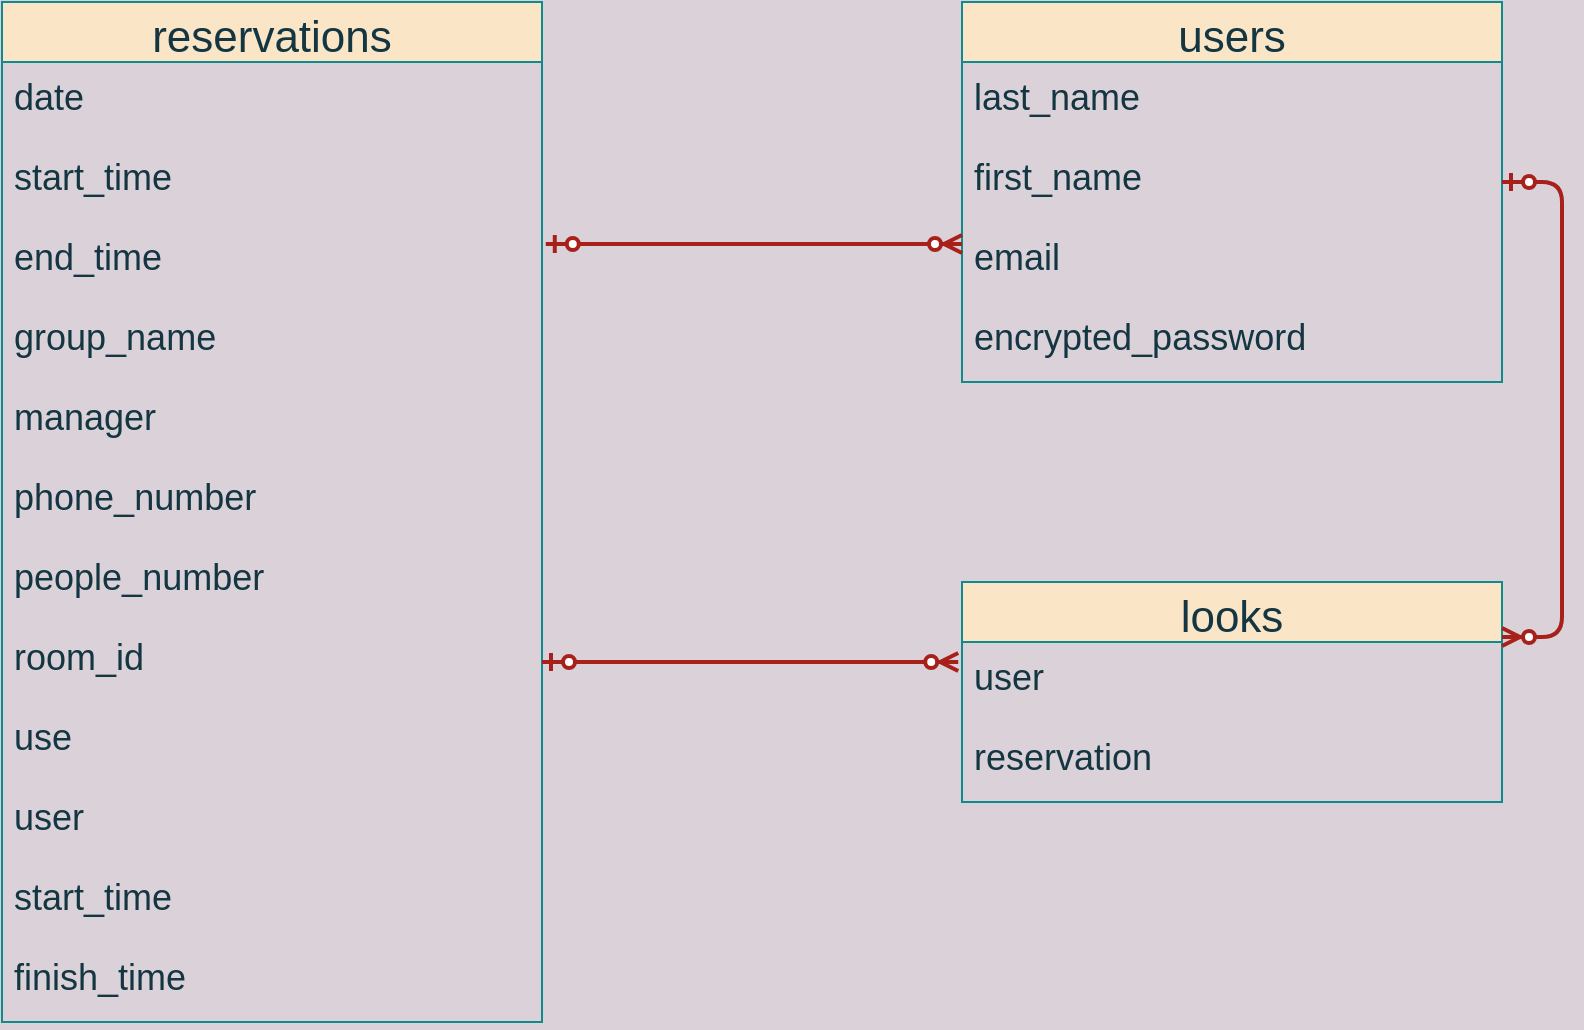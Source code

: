 <mxfile>
    <diagram id="V0sVcFjTYdBYmJDRwtOW" name="ページ1">
        <mxGraphModel dx="795" dy="800" grid="1" gridSize="10" guides="1" tooltips="1" connect="1" arrows="1" fold="1" page="0" pageScale="1" pageWidth="827" pageHeight="1169" background="#DAD2D8" math="0" shadow="0">
            <root>
                <mxCell id="0"/>
                <mxCell id="1" parent="0"/>
                <mxCell id="2" value="users" style="swimlane;fontStyle=0;childLayout=stackLayout;horizontal=1;startSize=30;horizontalStack=0;resizeParent=1;resizeParentMax=0;resizeLast=0;collapsible=1;marginBottom=0;align=center;fontSize=22;fillColor=#FAE5C7;strokeColor=#0F8B8D;fontColor=#143642;spacing=4;glass=0;" parent="1" vertex="1">
                    <mxGeometry x="540" y="240" width="270" height="190" as="geometry"/>
                </mxCell>
                <mxCell id="3" value="last_name" style="text;strokeColor=none;fillColor=none;spacingLeft=4;spacingRight=4;overflow=hidden;rotatable=0;points=[[0,0.5],[1,0.5]];portConstraint=eastwest;fontSize=18;fontColor=#143642;" parent="2" vertex="1">
                    <mxGeometry y="30" width="270" height="40" as="geometry"/>
                </mxCell>
                <mxCell id="4" value="first_name" style="text;strokeColor=none;fillColor=none;spacingLeft=4;spacingRight=4;overflow=hidden;rotatable=0;points=[[0,0.5],[1,0.5]];portConstraint=eastwest;fontSize=18;fontColor=#143642;" parent="2" vertex="1">
                    <mxGeometry y="70" width="270" height="40" as="geometry"/>
                </mxCell>
                <mxCell id="6" value="email" style="text;strokeColor=none;fillColor=none;spacingLeft=4;spacingRight=4;overflow=hidden;rotatable=0;points=[[0,0.5],[1,0.5]];portConstraint=eastwest;fontSize=18;fontColor=#143642;" parent="2" vertex="1">
                    <mxGeometry y="110" width="270" height="40" as="geometry"/>
                </mxCell>
                <mxCell id="5" value="encrypted_password" style="text;strokeColor=none;fillColor=none;spacingLeft=4;spacingRight=4;overflow=hidden;rotatable=0;points=[[0,0.5],[1,0.5]];portConstraint=eastwest;fontSize=18;fontColor=#143642;" parent="2" vertex="1">
                    <mxGeometry y="150" width="270" height="40" as="geometry"/>
                </mxCell>
                <mxCell id="8" value="reservations" style="swimlane;fontStyle=0;childLayout=stackLayout;horizontal=1;startSize=30;horizontalStack=0;resizeParent=1;resizeParentMax=0;resizeLast=0;collapsible=1;marginBottom=0;align=center;fontSize=22;fillColor=#FAE5C7;strokeColor=#0F8B8D;fontColor=#143642;spacing=4;glass=0;" parent="1" vertex="1">
                    <mxGeometry x="60" y="240" width="270" height="510" as="geometry"/>
                </mxCell>
                <mxCell id="9" value="date" style="text;strokeColor=none;fillColor=none;spacingLeft=4;spacingRight=4;overflow=hidden;rotatable=0;points=[[0,0.5],[1,0.5]];portConstraint=eastwest;fontSize=18;fontColor=#143642;" parent="8" vertex="1">
                    <mxGeometry y="30" width="270" height="40" as="geometry"/>
                </mxCell>
                <mxCell id="10" value="start_time" style="text;strokeColor=none;fillColor=none;spacingLeft=4;spacingRight=4;overflow=hidden;rotatable=0;points=[[0,0.5],[1,0.5]];portConstraint=eastwest;fontSize=18;fontColor=#143642;" parent="8" vertex="1">
                    <mxGeometry y="70" width="270" height="40" as="geometry"/>
                </mxCell>
                <mxCell id="11" value="end_time" style="text;strokeColor=none;fillColor=none;spacingLeft=4;spacingRight=4;overflow=hidden;rotatable=0;points=[[0,0.5],[1,0.5]];portConstraint=eastwest;fontSize=18;fontColor=#143642;" parent="8" vertex="1">
                    <mxGeometry y="110" width="270" height="40" as="geometry"/>
                </mxCell>
                <mxCell id="13" value="group_name" style="text;strokeColor=none;fillColor=none;spacingLeft=4;spacingRight=4;overflow=hidden;rotatable=0;points=[[0,0.5],[1,0.5]];portConstraint=eastwest;fontSize=18;fontColor=#143642;" parent="8" vertex="1">
                    <mxGeometry y="150" width="270" height="40" as="geometry"/>
                </mxCell>
                <mxCell id="14" value="manager" style="text;strokeColor=none;fillColor=none;spacingLeft=4;spacingRight=4;overflow=hidden;rotatable=0;points=[[0,0.5],[1,0.5]];portConstraint=eastwest;fontSize=18;fontColor=#143642;" parent="8" vertex="1">
                    <mxGeometry y="190" width="270" height="40" as="geometry"/>
                </mxCell>
                <mxCell id="15" value="phone_number" style="text;strokeColor=none;fillColor=none;spacingLeft=4;spacingRight=4;overflow=hidden;rotatable=0;points=[[0,0.5],[1,0.5]];portConstraint=eastwest;fontSize=18;fontColor=#143642;" parent="8" vertex="1">
                    <mxGeometry y="230" width="270" height="40" as="geometry"/>
                </mxCell>
                <mxCell id="16" value="people_number" style="text;strokeColor=none;fillColor=none;spacingLeft=4;spacingRight=4;overflow=hidden;rotatable=0;points=[[0,0.5],[1,0.5]];portConstraint=eastwest;fontSize=18;fontColor=#143642;" parent="8" vertex="1">
                    <mxGeometry y="270" width="270" height="40" as="geometry"/>
                </mxCell>
                <mxCell id="17" value="room_id" style="text;strokeColor=none;fillColor=none;spacingLeft=4;spacingRight=4;overflow=hidden;rotatable=0;points=[[0,0.5],[1,0.5]];portConstraint=eastwest;fontSize=18;fontColor=#143642;" parent="8" vertex="1">
                    <mxGeometry y="310" width="270" height="40" as="geometry"/>
                </mxCell>
                <mxCell id="19" value="use" style="text;strokeColor=none;fillColor=none;spacingLeft=4;spacingRight=4;overflow=hidden;rotatable=0;points=[[0,0.5],[1,0.5]];portConstraint=eastwest;fontSize=18;fontColor=#143642;" parent="8" vertex="1">
                    <mxGeometry y="350" width="270" height="40" as="geometry"/>
                </mxCell>
                <mxCell id="20" value="user" style="text;strokeColor=none;fillColor=none;spacingLeft=4;spacingRight=4;overflow=hidden;rotatable=0;points=[[0,0.5],[1,0.5]];portConstraint=eastwest;fontSize=18;fontColor=#143642;" parent="8" vertex="1">
                    <mxGeometry y="390" width="270" height="40" as="geometry"/>
                </mxCell>
                <mxCell id="21" value="start_time" style="text;strokeColor=none;fillColor=none;spacingLeft=4;spacingRight=4;overflow=hidden;rotatable=0;points=[[0,0.5],[1,0.5]];portConstraint=eastwest;fontSize=18;fontColor=#143642;" parent="8" vertex="1">
                    <mxGeometry y="430" width="270" height="40" as="geometry"/>
                </mxCell>
                <mxCell id="12" value="finish_time" style="text;strokeColor=none;fillColor=none;spacingLeft=4;spacingRight=4;overflow=hidden;rotatable=0;points=[[0,0.5],[1,0.5]];portConstraint=eastwest;fontSize=18;fontColor=#143642;" parent="8" vertex="1">
                    <mxGeometry y="470" width="270" height="40" as="geometry"/>
                </mxCell>
                <mxCell id="18" value="" style="edgeStyle=entityRelationEdgeStyle;fontSize=12;html=1;endArrow=ERzeroToMany;startArrow=ERzeroToOne;fontColor=#143642;strokeColor=#A8201A;fillColor=#FAE5C7;exitX=1.007;exitY=0.275;exitDx=0;exitDy=0;exitPerimeter=0;jumpSize=6;strokeWidth=2;targetPerimeterSpacing=3;" parent="1" source="11" edge="1">
                    <mxGeometry width="100" height="100" relative="1" as="geometry">
                        <mxPoint x="390" y="450" as="sourcePoint"/>
                        <mxPoint x="540" y="361" as="targetPoint"/>
                    </mxGeometry>
                </mxCell>
                <mxCell id="22" value="looks" style="swimlane;fontStyle=0;childLayout=stackLayout;horizontal=1;startSize=30;horizontalStack=0;resizeParent=1;resizeParentMax=0;resizeLast=0;collapsible=1;marginBottom=0;align=center;fontSize=22;fillColor=#FAE5C7;strokeColor=#0F8B8D;fontColor=#143642;spacing=4;glass=0;" vertex="1" parent="1">
                    <mxGeometry x="540" y="530" width="270" height="110" as="geometry"/>
                </mxCell>
                <mxCell id="23" value="user" style="text;strokeColor=none;fillColor=none;spacingLeft=4;spacingRight=4;overflow=hidden;rotatable=0;points=[[0,0.5],[1,0.5]];portConstraint=eastwest;fontSize=18;fontColor=#143642;" vertex="1" parent="22">
                    <mxGeometry y="30" width="270" height="40" as="geometry"/>
                </mxCell>
                <mxCell id="24" value="reservation" style="text;strokeColor=none;fillColor=none;spacingLeft=4;spacingRight=4;overflow=hidden;rotatable=0;points=[[0,0.5],[1,0.5]];portConstraint=eastwest;fontSize=18;fontColor=#143642;" vertex="1" parent="22">
                    <mxGeometry y="70" width="270" height="40" as="geometry"/>
                </mxCell>
                <mxCell id="27" value="" style="edgeStyle=entityRelationEdgeStyle;fontSize=12;html=1;endArrow=ERzeroToMany;startArrow=ERzeroToOne;fontColor=#143642;strokeColor=#A8201A;fillColor=#FAE5C7;exitX=1.007;exitY=0.275;exitDx=0;exitDy=0;exitPerimeter=0;jumpSize=6;strokeWidth=2;targetPerimeterSpacing=3;" edge="1" parent="1">
                    <mxGeometry width="100" height="100" relative="1" as="geometry">
                        <mxPoint x="330.0" y="570" as="sourcePoint"/>
                        <mxPoint x="538.11" y="570" as="targetPoint"/>
                    </mxGeometry>
                </mxCell>
                <mxCell id="28" value="" style="edgeStyle=entityRelationEdgeStyle;fontSize=12;html=1;endArrow=ERzeroToMany;startArrow=ERzeroToOne;fontColor=#143642;strokeColor=#A8201A;fillColor=#FAE5C7;exitX=1;exitY=0.5;exitDx=0;exitDy=0;jumpSize=6;strokeWidth=2;targetPerimeterSpacing=3;entryX=1;entryY=0.25;entryDx=0;entryDy=0;" edge="1" parent="1" source="4" target="22">
                    <mxGeometry width="100" height="100" relative="1" as="geometry">
                        <mxPoint x="590" y="470" as="sourcePoint"/>
                        <mxPoint x="798.11" y="470" as="targetPoint"/>
                    </mxGeometry>
                </mxCell>
            </root>
        </mxGraphModel>
    </diagram>
</mxfile>